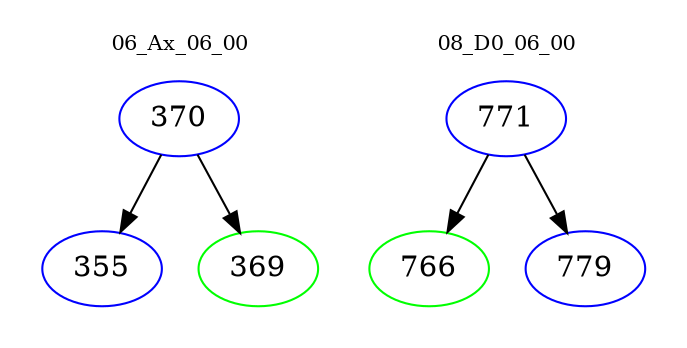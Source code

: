 digraph{
subgraph cluster_0 {
color = white
label = "06_Ax_06_00";
fontsize=10;
T0_370 [label="370", color="blue"]
T0_370 -> T0_355 [color="black"]
T0_355 [label="355", color="blue"]
T0_370 -> T0_369 [color="black"]
T0_369 [label="369", color="green"]
}
subgraph cluster_1 {
color = white
label = "08_D0_06_00";
fontsize=10;
T1_771 [label="771", color="blue"]
T1_771 -> T1_766 [color="black"]
T1_766 [label="766", color="green"]
T1_771 -> T1_779 [color="black"]
T1_779 [label="779", color="blue"]
}
}
